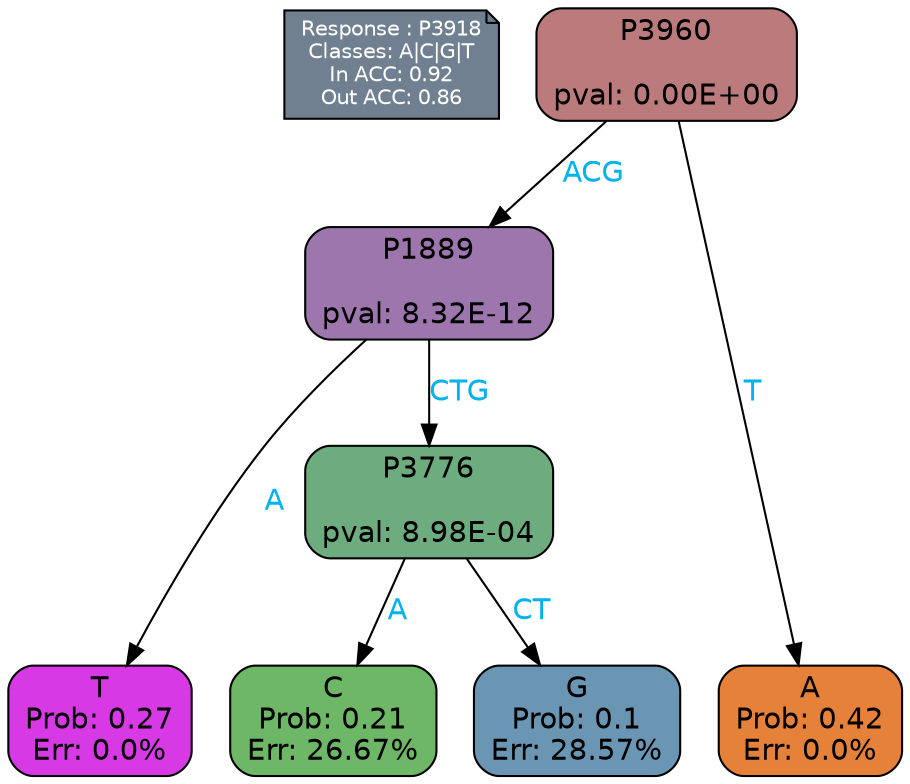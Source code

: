 digraph Tree {
node [shape=box, style="filled, rounded", color="black", fontname=helvetica] ;
graph [ranksep=equally, splines=polylines, bgcolor=transparent, dpi=600] ;
edge [fontname=helvetica] ;
LEGEND [label="Response : P3918
Classes: A|C|G|T
In ACC: 0.92
Out ACC: 0.86
",shape=note,align=left,style=filled,fillcolor="slategray",fontcolor="white",fontsize=10];1 [label="P3960

pval: 0.00E+00", fillcolor="#bb7b7c"] ;
2 [label="P1889

pval: 8.32E-12", fillcolor="#9d76ae"] ;
3 [label="T
Prob: 0.27
Err: 0.0%", fillcolor="#d739e5"] ;
4 [label="P3776

pval: 8.98E-04", fillcolor="#6cac7f"] ;
5 [label="C
Prob: 0.21
Err: 26.67%", fillcolor="#6db766"] ;
6 [label="G
Prob: 0.1
Err: 28.57%", fillcolor="#6a95b3"] ;
7 [label="A
Prob: 0.42
Err: 0.0%", fillcolor="#e58139"] ;
1 -> 2 [label="ACG",fontcolor=deepskyblue2] ;
1 -> 7 [label="T",fontcolor=deepskyblue2] ;
2 -> 3 [label="A",fontcolor=deepskyblue2] ;
2 -> 4 [label="CTG",fontcolor=deepskyblue2] ;
4 -> 5 [label="A",fontcolor=deepskyblue2] ;
4 -> 6 [label="CT",fontcolor=deepskyblue2] ;
{rank = same; 3;5;6;7;}{rank = same; LEGEND;1;}}